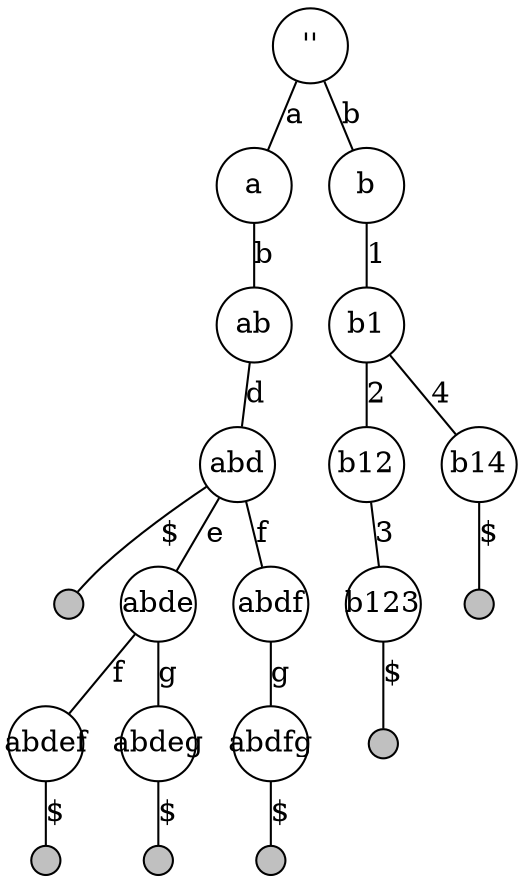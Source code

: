 digraph slim_init
{
    graph [ranksep="0.05"];

    node [shape=circle, style=filled, fillcolor="white", fixedsize=true]
    edge [arrowhead=none]

    root [label="''"]

    abd_leaf   [fillcolor="grey", style=filled, label="", width=0.2]
    abdef_leaf [fillcolor="grey", style=filled, label="", width=0.2]
    abdeg_leaf [fillcolor="grey", style=filled, label="", width=0.2]
    abdfg_leaf [fillcolor="grey", style=filled, label="", width=0.2]
    b123_leaf  [fillcolor="grey", style=filled, label="", width=0.2]
    b14_leaf   [fillcolor="grey", style=filled, label="", width=0.2]


    root -> a [label=a]
            a -> ab [label=b]
                 ab -> abd [label=d]
                       abd -> abd_leaf [label="$"]
                       abd -> abde [label=e]
                              abde -> abdef [label=f]
                                      abdef -> abdef_leaf [label="$"]
                              abde -> abdeg [label=g]
                                      abdeg -> abdeg_leaf [label="$"]
                       abd -> abdf [label=f]
                              abdf -> abdfg [label=g]
                                      abdfg -> abdfg_leaf [label="$"]
    root -> b [label=b]
            b -> b1 [label=1]
                 b1 -> b12  [label=2]
                       b12 -> b123 [label=3]
                              b123 -> b123_leaf [label="$"]
                 b1 -> b14 [label=4]
                       b14 -> b14_leaf [label="$"]
}
